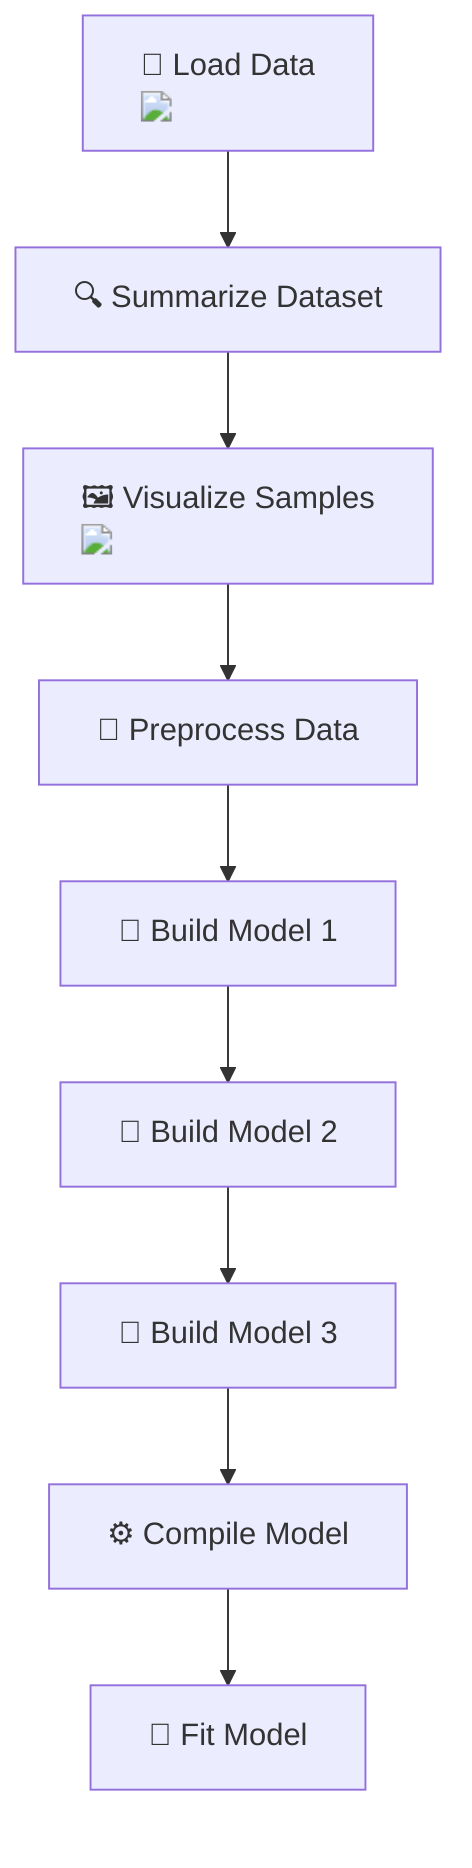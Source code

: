 flowchart TD
    A["📁 Load Data <img src='icons/file.svg'/>"] --> B["🔍 Summarize Dataset"]
    B --> C["🖼️ Visualize Samples <img src='dummy_plots/scatter_plot_template.svg'/>"]
    C --> D["🎨 Preprocess Data"]
    D --> E["🧠 Build Model 1"]
    E --> F["🧠 Build Model 2"]
    F --> G["🧠 Build Model 3"]
    G --> H["⚙️ Compile Model"]
    H --> I["🚀 Fit Model"]